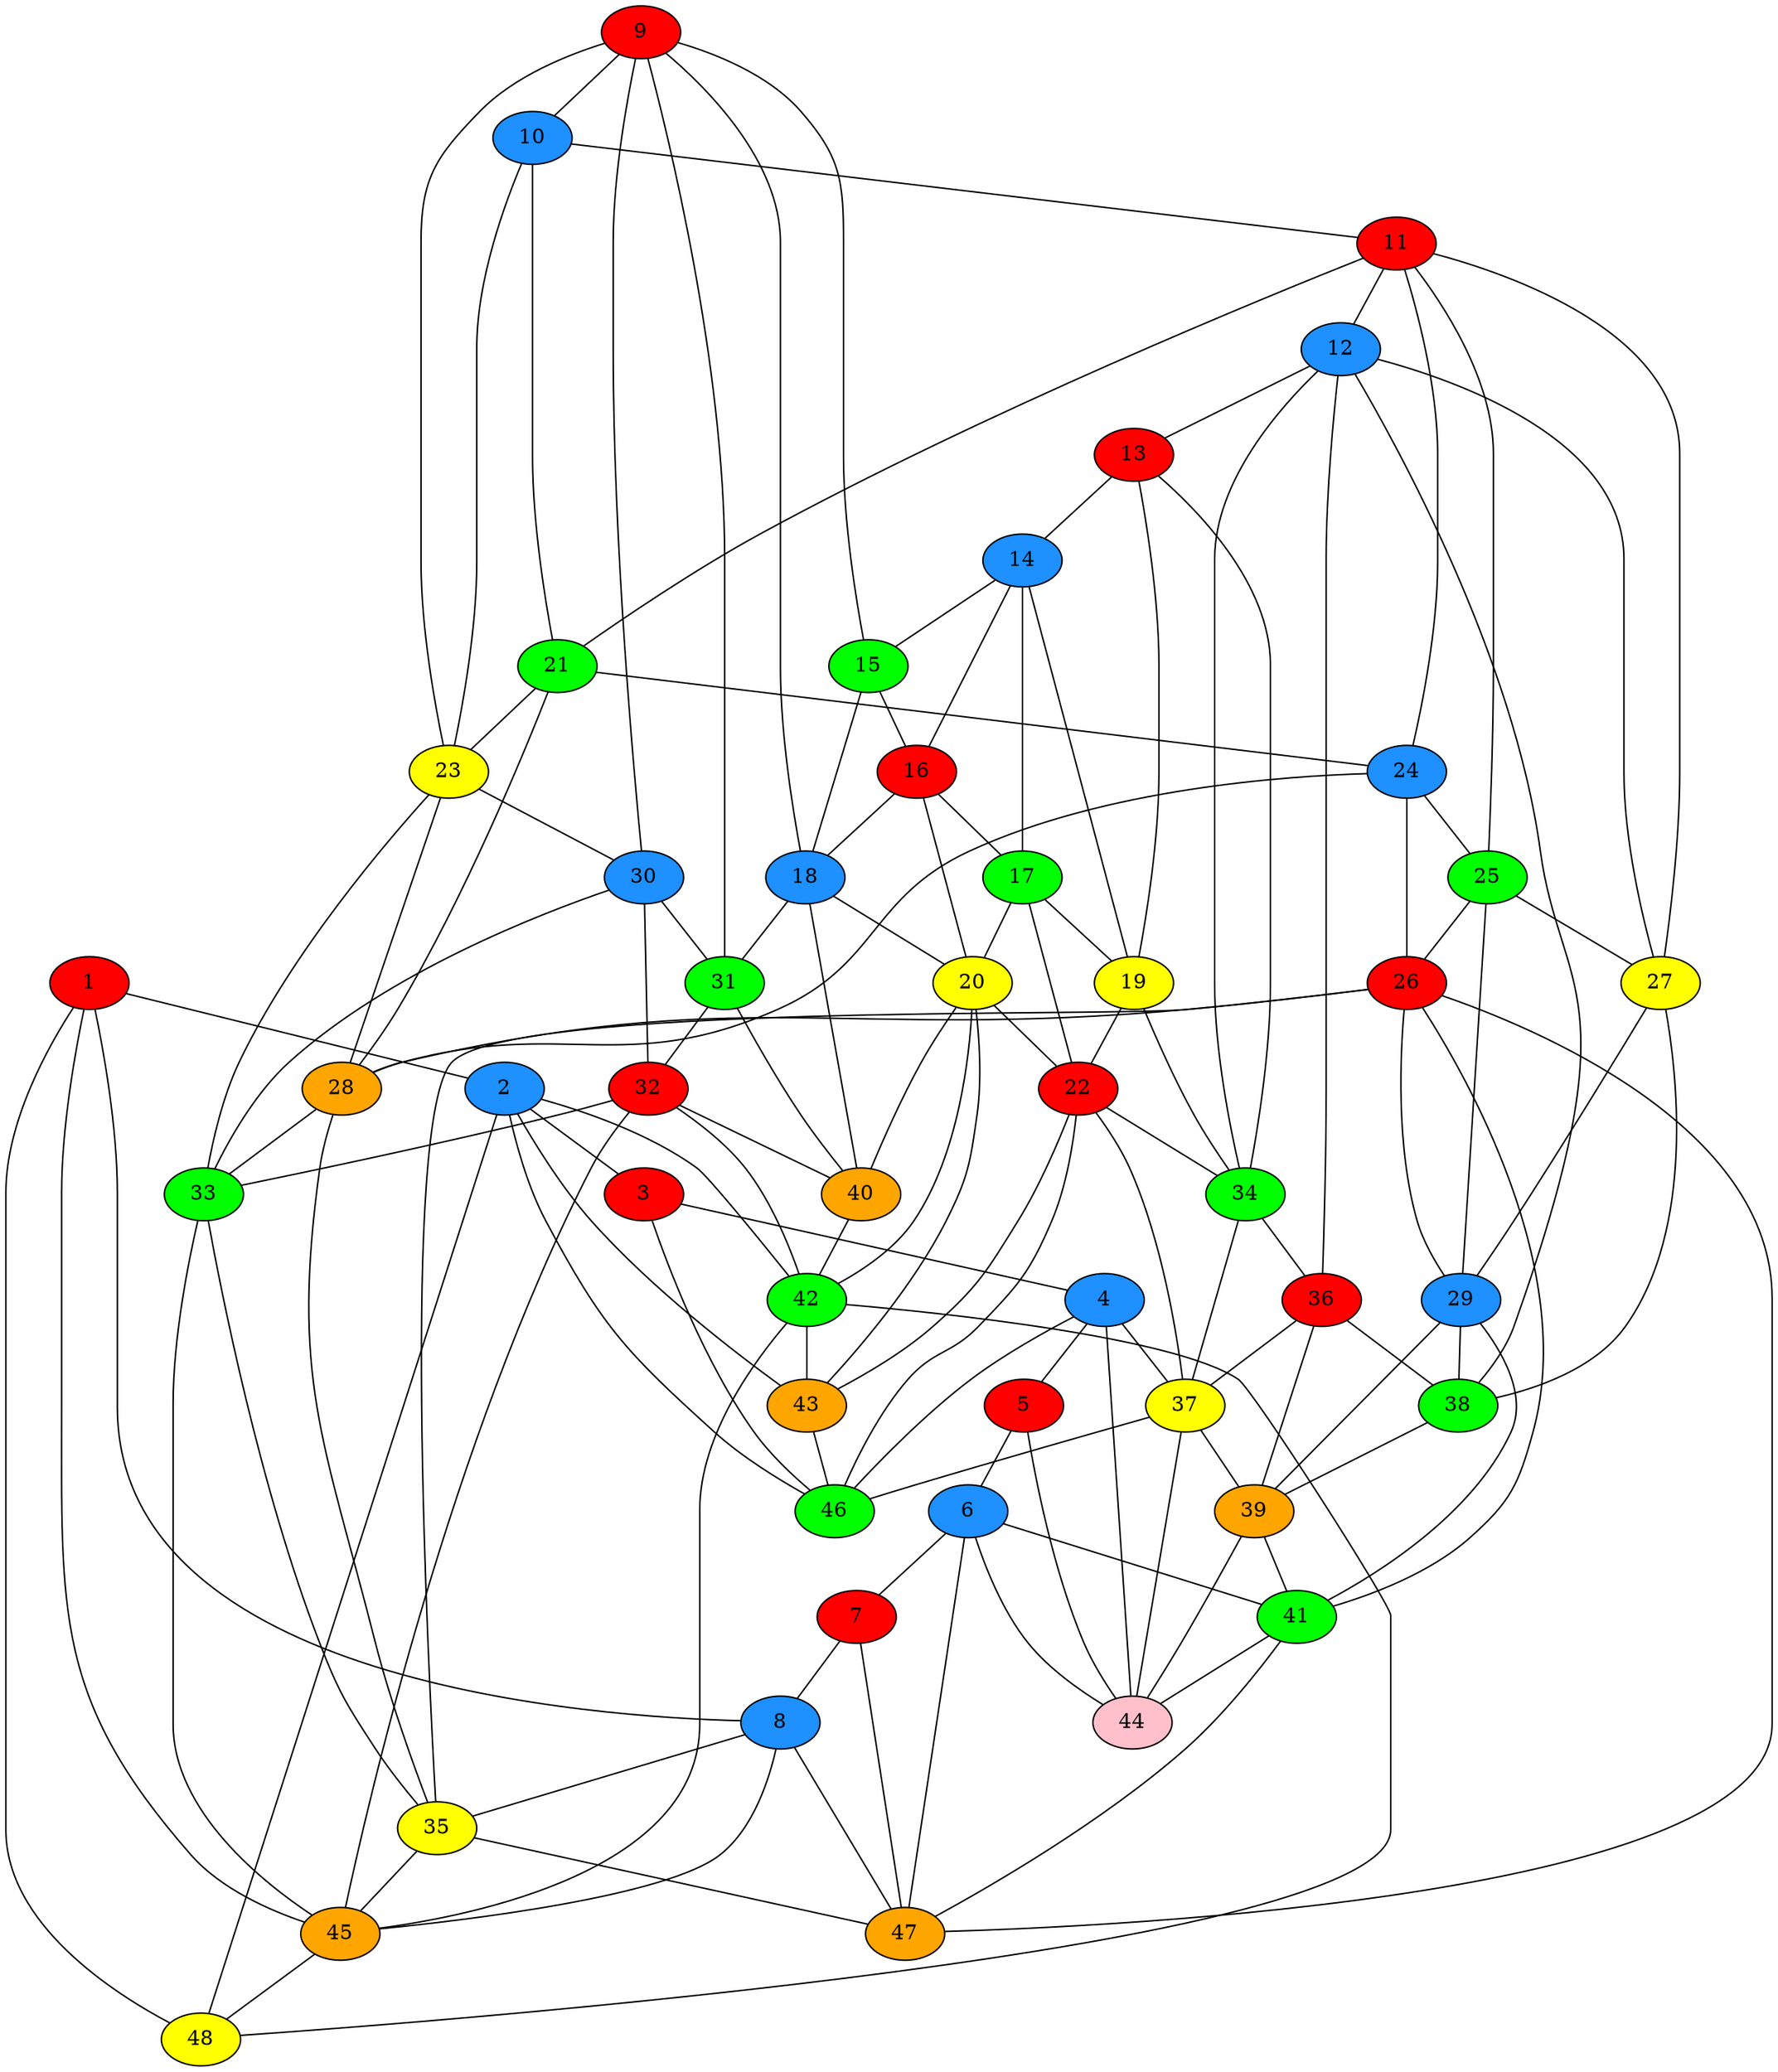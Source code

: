 graph {
    1 [style=filled, fillcolor = red];
    2 [style=filled, fillcolor = dodgerblue1];
    3 [style=filled, fillcolor = red];
    4 [style=filled, fillcolor = dodgerblue1];
    5 [style=filled, fillcolor = red];
    6 [style=filled, fillcolor = dodgerblue1];
    7 [style=filled, fillcolor = red];
    8 [style=filled, fillcolor = dodgerblue1];
    9 [style=filled, fillcolor = red];
    10 [style=filled, fillcolor = dodgerblue1];
    11 [style=filled, fillcolor = red];
    12 [style=filled, fillcolor = dodgerblue1];
    13 [style=filled, fillcolor = red];
    14 [style=filled, fillcolor = dodgerblue1];
    15 [style=filled, fillcolor = green];
    16 [style=filled, fillcolor = red];
    17 [style=filled, fillcolor = green];
    18 [style=filled, fillcolor = dodgerblue1];
    19 [style=filled, fillcolor = yellow];
    20 [style=filled, fillcolor = yellow];
    21 [style=filled, fillcolor = green];
    22 [style=filled, fillcolor = red];
    23 [style=filled, fillcolor = yellow];
    24 [style=filled, fillcolor = dodgerblue1];
    25 [style=filled, fillcolor = green];
    26 [style=filled, fillcolor = red];
    27 [style=filled, fillcolor = yellow];
    28 [style=filled, fillcolor = orange];
    29 [style=filled, fillcolor = dodgerblue1];
    30 [style=filled, fillcolor = dodgerblue1];
    31 [style=filled, fillcolor = green];
    32 [style=filled, fillcolor = red];
    33 [style=filled, fillcolor = green];
    34 [style=filled, fillcolor = green];
    35 [style=filled, fillcolor = yellow];
    36 [style=filled, fillcolor = red];
    37 [style=filled, fillcolor = yellow];
    38 [style=filled, fillcolor = green];
    39 [style=filled, fillcolor = orange];
    40 [style=filled, fillcolor = orange];
    41 [style=filled, fillcolor = green];
    42 [style=filled, fillcolor = green];
    43 [style=filled, fillcolor = orange];
    44 [style=filled, fillcolor = pink];
    45 [style=filled, fillcolor = orange];
    46 [style=filled, fillcolor = green];
    47 [style=filled, fillcolor = orange];
    48 [style=filled, fillcolor = yellow];
1 -- 2;
1 -- 8;
1 -- 45;
1 -- 48;
2 -- 3;
2 -- 42;
2 -- 43;
2 -- 46;
2 -- 48;
3 -- 4;
3 -- 46;
4 -- 5;
4 -- 37;
4 -- 44;
4 -- 46;
5 -- 6;
5 -- 44;
6 -- 7;
6 -- 41;
6 -- 44;
6 -- 47;
7 -- 8;
7 -- 47;
8 -- 35;
8 -- 45;
8 -- 47;
9 -- 10;
9 -- 15;
9 -- 18;
9 -- 23;
9 -- 30;
9 -- 31;
10 -- 11;
10 -- 21;
10 -- 23;
11 -- 12;
11 -- 21;
11 -- 24;
11 -- 25;
11 -- 27;
12 -- 13;
12 -- 27;
12 -- 34;
12 -- 36;
12 -- 38;
13 -- 14;
13 -- 19;
13 -- 34;
14 -- 15;
14 -- 16;
14 -- 17;
14 -- 19;
15 -- 16;
15 -- 18;
16 -- 17;
16 -- 18;
16 -- 20;
17 -- 19;
17 -- 20;
17 -- 22;
18 -- 20;
18 -- 31;
18 -- 40;
19 -- 22;
19 -- 34;
20 -- 22;
20 -- 40;
20 -- 42;
20 -- 43;
21 -- 23;
21 -- 24;
21 -- 28;
22 -- 34;
22 -- 37;
22 -- 43;
22 -- 46;
23 -- 28;
23 -- 30;
23 -- 33;
24 -- 25;
24 -- 26;
24 -- 28;
25 -- 26;
25 -- 27;
25 -- 29;
26 -- 28;
26 -- 29;
26 -- 35;
26 -- 41;
26 -- 47;
27 -- 29;
27 -- 38;
28 -- 33;
28 -- 35;
29 -- 38;
29 -- 39;
29 -- 41;
30 -- 31;
30 -- 32;
30 -- 33;
31 -- 32;
31 -- 40;
32 -- 33;
32 -- 40;
32 -- 42;
32 -- 45;
33 -- 35;
33 -- 45;
34 -- 36;
34 -- 37;
35 -- 45;
35 -- 47;
36 -- 37;
36 -- 38;
36 -- 39;
37 -- 39;
37 -- 44;
37 -- 46;
38 -- 39;
39 -- 41;
39 -- 44;
40 -- 42;
41 -- 44;
41 -- 47;
42 -- 43;
42 -- 45;
42 -- 48;
43 -- 46;
45 -- 48;
}

